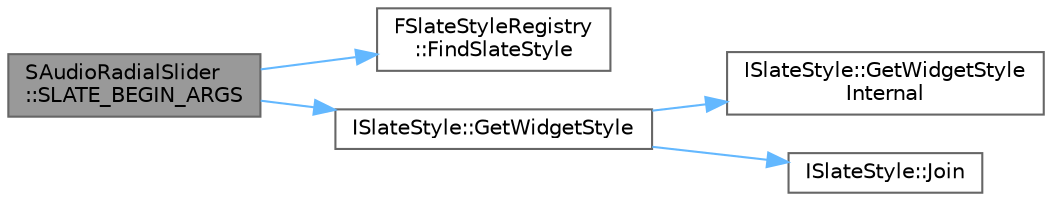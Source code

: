 digraph "SAudioRadialSlider::SLATE_BEGIN_ARGS"
{
 // INTERACTIVE_SVG=YES
 // LATEX_PDF_SIZE
  bgcolor="transparent";
  edge [fontname=Helvetica,fontsize=10,labelfontname=Helvetica,labelfontsize=10];
  node [fontname=Helvetica,fontsize=10,shape=box,height=0.2,width=0.4];
  rankdir="LR";
  Node1 [id="Node000001",label="SAudioRadialSlider\l::SLATE_BEGIN_ARGS",height=0.2,width=0.4,color="gray40", fillcolor="grey60", style="filled", fontcolor="black",tooltip=" "];
  Node1 -> Node2 [id="edge1_Node000001_Node000002",color="steelblue1",style="solid",tooltip=" "];
  Node2 [id="Node000002",label="FSlateStyleRegistry\l::FindSlateStyle",height=0.2,width=0.4,color="grey40", fillcolor="white", style="filled",URL="$d1/d71/classFSlateStyleRegistry.html#af9f2e11ee4ec97a9aeec3257c66a7dd9",tooltip="Find a slate style in the repository."];
  Node1 -> Node3 [id="edge2_Node000001_Node000003",color="steelblue1",style="solid",tooltip=" "];
  Node3 [id="Node000003",label="ISlateStyle::GetWidgetStyle",height=0.2,width=0.4,color="grey40", fillcolor="white", style="filled",URL="$dc/d4d/classISlateStyle.html#a84c5102a62dc12574d946355a984635c",tooltip="Locates a widget style of a specified type and name."];
  Node3 -> Node4 [id="edge3_Node000003_Node000004",color="steelblue1",style="solid",tooltip=" "];
  Node4 [id="Node000004",label="ISlateStyle::GetWidgetStyle\lInternal",height=0.2,width=0.4,color="grey40", fillcolor="white", style="filled",URL="$dc/d4d/classISlateStyle.html#a17d38ca7fe5862accbdac4b8f5b3055f",tooltip=" "];
  Node3 -> Node5 [id="edge4_Node000003_Node000005",color="steelblue1",style="solid",tooltip=" "];
  Node5 [id="Node000005",label="ISlateStyle::Join",height=0.2,width=0.4,color="grey40", fillcolor="white", style="filled",URL="$dc/d4d/classISlateStyle.html#a238977e6e7f1b7eb5b0fc2c33fc8b796",tooltip=" "];
}
